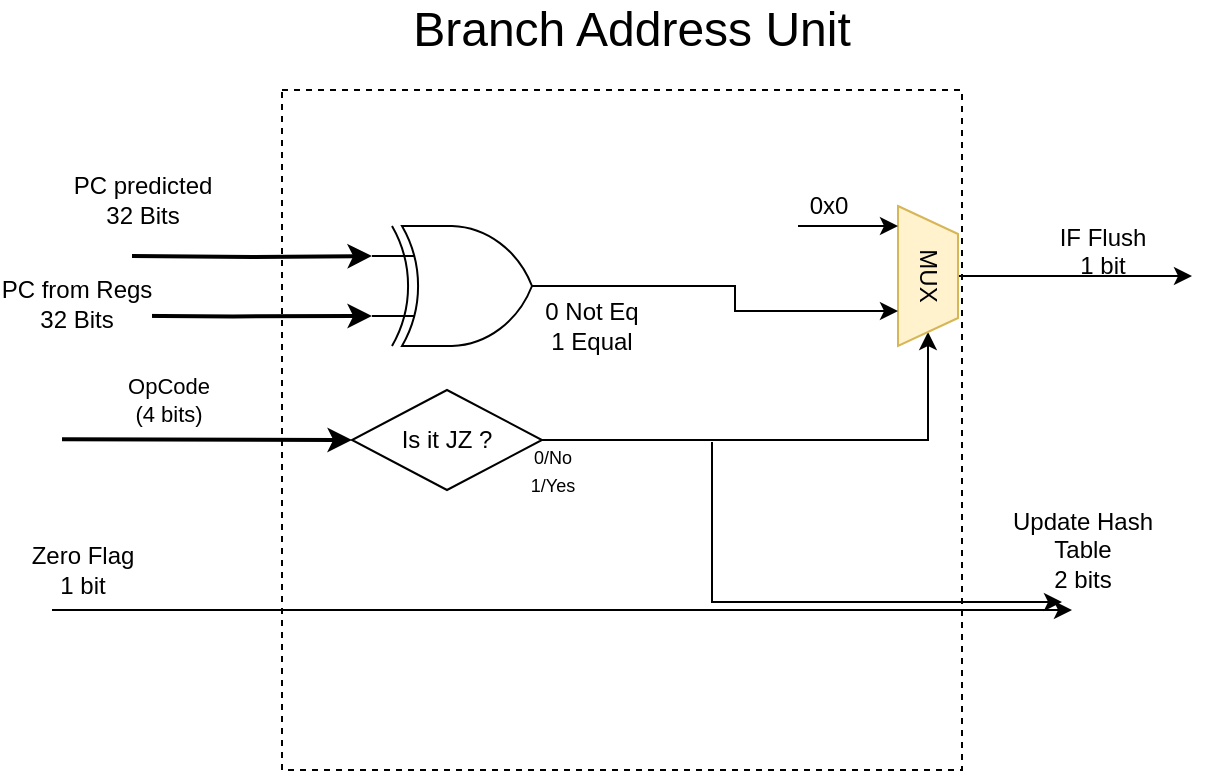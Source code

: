 <mxfile version="12.9.5" type="device"><diagram id="MhKvDV39zZP_c7fT7fyt" name="Page-1"><mxGraphModel dx="878" dy="457" grid="1" gridSize="10" guides="1" tooltips="1" connect="1" arrows="1" fold="1" page="1" pageScale="1" pageWidth="850" pageHeight="1100" math="0" shadow="0"><root><mxCell id="0"/><mxCell id="1" parent="0"/><mxCell id="u2KHdHjua4N-Ta_DXS1Z-1" value="" style="whiteSpace=wrap;html=1;aspect=fixed;dashed=1;" parent="1" vertex="1"><mxGeometry x="255" y="190" width="340" height="340" as="geometry"/></mxCell><mxCell id="u2KHdHjua4N-Ta_DXS1Z-11" value="OpCode&lt;br&gt;(4 bits)" style="endArrow=classic;html=1;strokeWidth=2;entryX=0;entryY=0.5;entryDx=0;entryDy=0;" parent="1" edge="1" target="jGgEg_IdpIEuc3XKNkFe-3"><mxGeometry x="-0.273" y="20" width="50" height="50" relative="1" as="geometry"><mxPoint x="145" y="364.58" as="sourcePoint"/><mxPoint x="255" y="364.58" as="targetPoint"/><mxPoint as="offset"/></mxGeometry></mxCell><mxCell id="jGgEg_IdpIEuc3XKNkFe-1" value="&lt;font style=&quot;font-size: 24px&quot;&gt;Branch Address Unit&lt;/font&gt;" style="text;html=1;strokeColor=none;fillColor=none;align=center;verticalAlign=middle;whiteSpace=wrap;rounded=0;" vertex="1" parent="1"><mxGeometry x="300" y="150" width="260" height="20" as="geometry"/></mxCell><mxCell id="jGgEg_IdpIEuc3XKNkFe-10" value="&lt;font style=&quot;font-size: 9px&quot;&gt;0/No&lt;br&gt;1/Yes&lt;/font&gt;" style="edgeStyle=orthogonalEdgeStyle;rounded=0;orthogonalLoop=1;jettySize=auto;html=1;entryX=1;entryY=0.5;entryDx=0;entryDy=0;" edge="1" parent="1" source="jGgEg_IdpIEuc3XKNkFe-3" target="jGgEg_IdpIEuc3XKNkFe-7"><mxGeometry x="-0.961" y="-15" relative="1" as="geometry"><mxPoint as="offset"/></mxGeometry></mxCell><mxCell id="jGgEg_IdpIEuc3XKNkFe-3" value="Is it JZ ?" style="rhombus;whiteSpace=wrap;html=1;" vertex="1" parent="1"><mxGeometry x="290" y="340" width="95" height="50" as="geometry"/></mxCell><mxCell id="jGgEg_IdpIEuc3XKNkFe-69" style="edgeStyle=orthogonalEdgeStyle;rounded=0;jumpSize=23;orthogonalLoop=1;jettySize=auto;html=1;strokeWidth=1;" edge="1" parent="1" source="jGgEg_IdpIEuc3XKNkFe-7"><mxGeometry relative="1" as="geometry"><mxPoint x="710" y="283" as="targetPoint"/></mxGeometry></mxCell><mxCell id="jGgEg_IdpIEuc3XKNkFe-7" value="MUX" style="shape=trapezoid;perimeter=trapezoidPerimeter;whiteSpace=wrap;html=1;rotation=90;fillColor=#fff2cc;strokeColor=#d6b656;" vertex="1" parent="1"><mxGeometry x="543" y="268" width="70" height="30" as="geometry"/></mxCell><mxCell id="jGgEg_IdpIEuc3XKNkFe-12" value="IF Flush&lt;br&gt;1 bit" style="text;html=1;align=center;" vertex="1" parent="1"><mxGeometry x="630" y="250" width="70" height="30" as="geometry"/></mxCell><mxCell id="jGgEg_IdpIEuc3XKNkFe-43" style="edgeStyle=orthogonalEdgeStyle;rounded=0;jumpSize=23;orthogonalLoop=1;jettySize=auto;html=1;entryX=-0.008;entryY=0.086;entryDx=0;entryDy=0;strokeWidth=1;entryPerimeter=0;" edge="1" parent="1" target="u2KHdHjua4N-Ta_DXS1Z-13"><mxGeometry relative="1" as="geometry"><mxPoint x="385" y="240" as="sourcePoint"/><Array as="points"><mxPoint x="410" y="240"/><mxPoint x="410" y="209"/></Array></mxGeometry></mxCell><mxCell id="jGgEg_IdpIEuc3XKNkFe-45" value="&lt;font style=&quot;font-size: 9px&quot;&gt;2 bits&lt;/font&gt;" style="text;html=1;align=center;verticalAlign=middle;resizable=0;points=[];labelBackgroundColor=#ffffff;" vertex="1" connectable="0" parent="jGgEg_IdpIEuc3XKNkFe-43"><mxGeometry x="0.03" y="-2" relative="1" as="geometry"><mxPoint x="-13" y="19.4" as="offset"/></mxGeometry></mxCell><mxCell id="jGgEg_IdpIEuc3XKNkFe-60" value="0 Not Eq&lt;br&gt;1 Equal" style="text;html=1;strokeColor=none;fillColor=none;align=center;verticalAlign=middle;whiteSpace=wrap;rounded=0;" vertex="1" parent="1"><mxGeometry x="380" y="298" width="60" height="20" as="geometry"/></mxCell><mxCell id="jGgEg_IdpIEuc3XKNkFe-63" style="edgeStyle=orthogonalEdgeStyle;rounded=0;jumpSize=23;orthogonalLoop=1;jettySize=auto;html=1;exitX=0;exitY=0.25;exitDx=0;exitDy=0;exitPerimeter=0;strokeWidth=2;entryX=0;entryY=0.25;entryDx=0;entryDy=0;entryPerimeter=0;" edge="1" parent="1" target="jGgEg_IdpIEuc3XKNkFe-61"><mxGeometry relative="1" as="geometry"><mxPoint x="180.0" y="273.034" as="sourcePoint"/></mxGeometry></mxCell><mxCell id="jGgEg_IdpIEuc3XKNkFe-64" style="edgeStyle=orthogonalEdgeStyle;rounded=0;jumpSize=23;orthogonalLoop=1;jettySize=auto;html=1;exitX=0;exitY=0.75;exitDx=0;exitDy=0;exitPerimeter=0;strokeWidth=2;entryX=0;entryY=0.75;entryDx=0;entryDy=0;entryPerimeter=0;" edge="1" parent="1" target="jGgEg_IdpIEuc3XKNkFe-61"><mxGeometry relative="1" as="geometry"><mxPoint x="160.0" y="302.69" as="sourcePoint"/></mxGeometry></mxCell><mxCell id="jGgEg_IdpIEuc3XKNkFe-66" value="PC from Regs&lt;br&gt;32 Bits" style="text;html=1;align=center;verticalAlign=middle;resizable=0;points=[];labelBackgroundColor=#ffffff;" vertex="1" connectable="0" parent="jGgEg_IdpIEuc3XKNkFe-64"><mxGeometry x="0.231" y="2" relative="1" as="geometry"><mxPoint x="-94.14" y="-4.69" as="offset"/></mxGeometry></mxCell><mxCell id="jGgEg_IdpIEuc3XKNkFe-68" style="edgeStyle=orthogonalEdgeStyle;rounded=0;jumpSize=23;orthogonalLoop=1;jettySize=auto;html=1;entryX=0.75;entryY=1;entryDx=0;entryDy=0;strokeWidth=1;" edge="1" parent="1" source="jGgEg_IdpIEuc3XKNkFe-61" target="jGgEg_IdpIEuc3XKNkFe-7"><mxGeometry relative="1" as="geometry"/></mxCell><mxCell id="jGgEg_IdpIEuc3XKNkFe-61" value="" style="verticalLabelPosition=bottom;shadow=0;dashed=0;align=center;html=1;verticalAlign=top;shape=mxgraph.electrical.logic_gates.logic_gate;operation=xor;" vertex="1" parent="1"><mxGeometry x="300" y="258" width="100" height="60" as="geometry"/></mxCell><mxCell id="jGgEg_IdpIEuc3XKNkFe-65" value="PC predicted&lt;br&gt;32 Bits" style="text;html=1;align=center;verticalAlign=middle;resizable=0;points=[];autosize=1;" vertex="1" parent="1"><mxGeometry x="140" y="230" width="90" height="30" as="geometry"/></mxCell><mxCell id="jGgEg_IdpIEuc3XKNkFe-82" value="" style="endArrow=classic;html=1;strokeWidth=1;" edge="1" parent="1"><mxGeometry width="50" height="50" relative="1" as="geometry"><mxPoint x="513" y="258" as="sourcePoint"/><mxPoint x="563" y="258" as="targetPoint"/></mxGeometry></mxCell><mxCell id="jGgEg_IdpIEuc3XKNkFe-83" value="0x0" style="text;html=1;align=center;verticalAlign=middle;resizable=0;points=[];autosize=1;" vertex="1" parent="1"><mxGeometry x="513" y="238" width="30" height="20" as="geometry"/></mxCell><mxCell id="jGgEg_IdpIEuc3XKNkFe-84" value="" style="endArrow=classic;html=1;strokeWidth=1;rounded=0;jumpStyle=none;" edge="1" parent="1"><mxGeometry width="50" height="50" relative="1" as="geometry"><mxPoint x="470" y="366" as="sourcePoint"/><mxPoint x="645" y="446" as="targetPoint"/><Array as="points"><mxPoint x="470" y="446"/></Array></mxGeometry></mxCell><mxCell id="jGgEg_IdpIEuc3XKNkFe-85" value="Update Hash&lt;br&gt;Table&lt;br&gt;2 bits" style="text;html=1;align=center;verticalAlign=middle;resizable=0;points=[];autosize=1;" vertex="1" parent="1"><mxGeometry x="610" y="395" width="90" height="50" as="geometry"/></mxCell><mxCell id="jGgEg_IdpIEuc3XKNkFe-86" value="" style="endArrow=classic;html=1;strokeWidth=1;" edge="1" parent="1"><mxGeometry width="50" height="50" relative="1" as="geometry"><mxPoint x="140" y="450" as="sourcePoint"/><mxPoint x="650" y="450" as="targetPoint"/></mxGeometry></mxCell><mxCell id="jGgEg_IdpIEuc3XKNkFe-87" value="Zero Flag&lt;br&gt;1 bit" style="text;html=1;align=center;verticalAlign=middle;resizable=0;points=[];autosize=1;" vertex="1" parent="1"><mxGeometry x="120" y="415" width="70" height="30" as="geometry"/></mxCell></root></mxGraphModel></diagram></mxfile>